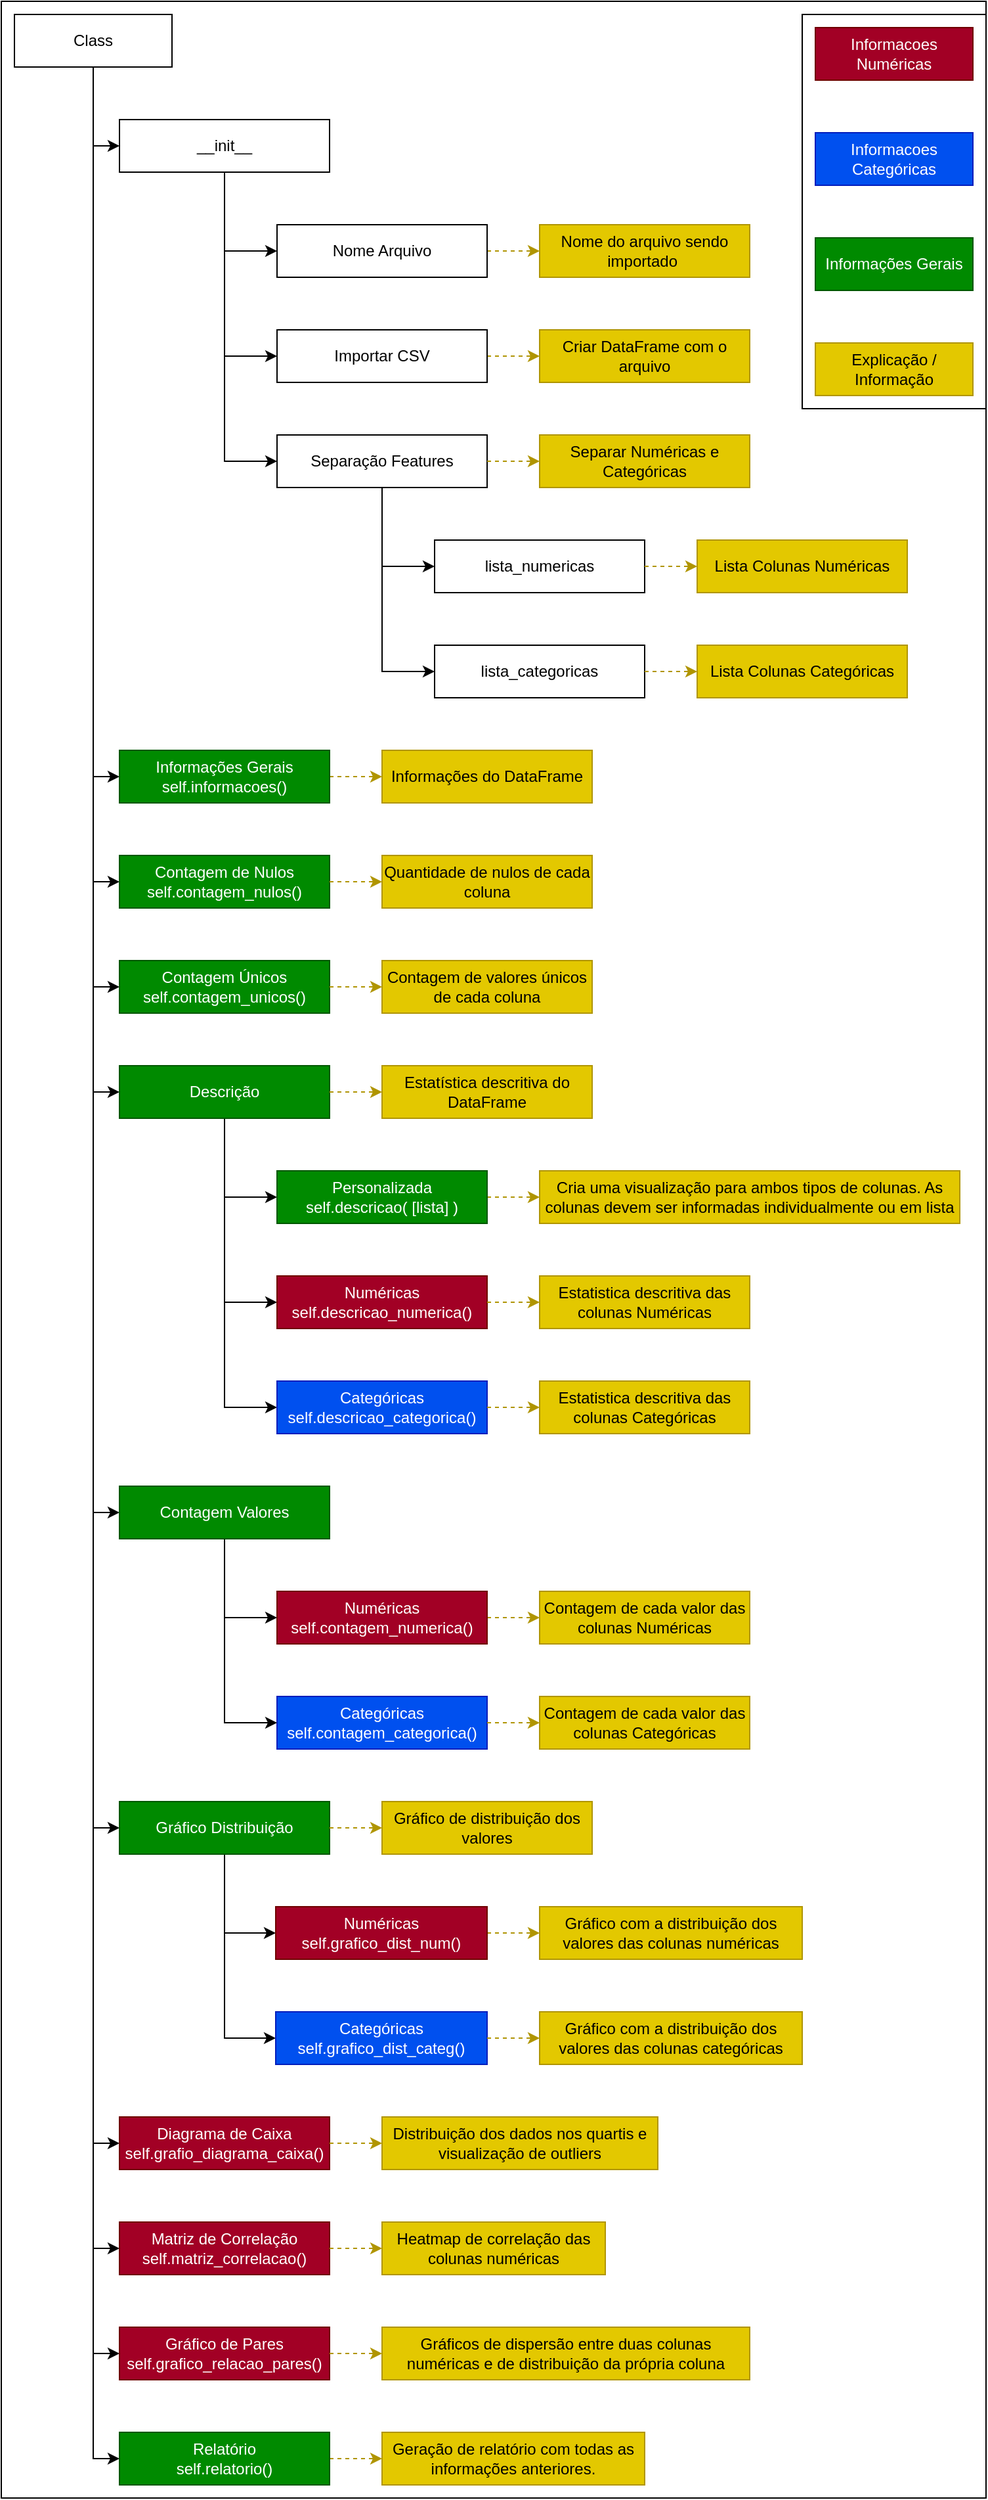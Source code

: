 <mxfile version="24.7.8">
  <diagram name="Page-1" id="e8NcMfRpyRCysMWZdbiD">
    <mxGraphModel dx="1420" dy="822" grid="1" gridSize="10" guides="1" tooltips="1" connect="1" arrows="1" fold="1" page="1" pageScale="1" pageWidth="827" pageHeight="1169" math="0" shadow="0">
      <root>
        <mxCell id="0" />
        <mxCell id="1" parent="0" />
        <mxCell id="BRTqTrgbiYK0Ruy9-HGk-61" value="" style="rounded=0;whiteSpace=wrap;html=1;fillColor=none;" vertex="1" parent="1">
          <mxGeometry x="30" y="30" width="750" height="1900" as="geometry" />
        </mxCell>
        <mxCell id="BRTqTrgbiYK0Ruy9-HGk-38" value="" style="edgeStyle=orthogonalEdgeStyle;rounded=0;orthogonalLoop=1;jettySize=auto;html=1;dashed=1;fillColor=#e3c800;strokeColor=#B09500;entryX=0;entryY=0.5;entryDx=0;entryDy=0;exitX=1;exitY=0.5;exitDx=0;exitDy=0;" edge="1" parent="1" source="BRTqTrgbiYK0Ruy9-HGk-36" target="BRTqTrgbiYK0Ruy9-HGk-37">
          <mxGeometry relative="1" as="geometry">
            <mxPoint x="389" y="1540" as="sourcePoint" />
            <mxPoint x="489" y="1570" as="targetPoint" />
          </mxGeometry>
        </mxCell>
        <mxCell id="_vq3Z08XX0XBP9HJLTH1-20" style="edgeStyle=orthogonalEdgeStyle;rounded=0;orthogonalLoop=1;jettySize=auto;html=1;entryX=0;entryY=0.5;entryDx=0;entryDy=0;exitX=0.5;exitY=1;exitDx=0;exitDy=0;" parent="1" source="TaPZH9mNPw8vO54X3EI6-1" target="_vq3Z08XX0XBP9HJLTH1-40" edge="1">
          <mxGeometry relative="1" as="geometry">
            <mxPoint x="50" y="280" as="sourcePoint" />
            <mxPoint x="160" y="1220" as="targetPoint" />
          </mxGeometry>
        </mxCell>
        <mxCell id="_vq3Z08XX0XBP9HJLTH1-30" style="edgeStyle=orthogonalEdgeStyle;rounded=0;orthogonalLoop=1;jettySize=auto;html=1;entryX=0;entryY=0.5;entryDx=0;entryDy=0;exitX=0.5;exitY=1;exitDx=0;exitDy=0;" parent="1" source="TaPZH9mNPw8vO54X3EI6-1" target="_vq3Z08XX0XBP9HJLTH1-27" edge="1">
          <mxGeometry relative="1" as="geometry">
            <mxPoint x="70" y="240" as="sourcePoint" />
          </mxGeometry>
        </mxCell>
        <mxCell id="MgwHLTYjM0skeYlXq_RX-8" style="edgeStyle=orthogonalEdgeStyle;rounded=0;orthogonalLoop=1;jettySize=auto;html=1;entryX=0;entryY=0.5;entryDx=0;entryDy=0;exitX=0.5;exitY=1;exitDx=0;exitDy=0;" parent="1" source="TaPZH9mNPw8vO54X3EI6-1" target="MgwHLTYjM0skeYlXq_RX-2" edge="1">
          <mxGeometry relative="1" as="geometry">
            <mxPoint x="50" y="130" as="sourcePoint" />
          </mxGeometry>
        </mxCell>
        <mxCell id="MgwHLTYjM0skeYlXq_RX-9" style="edgeStyle=orthogonalEdgeStyle;rounded=0;orthogonalLoop=1;jettySize=auto;html=1;entryX=0;entryY=0.5;entryDx=0;entryDy=0;exitX=0.5;exitY=1;exitDx=0;exitDy=0;" parent="1" source="TaPZH9mNPw8vO54X3EI6-1" target="_vq3Z08XX0XBP9HJLTH1-35" edge="1">
          <mxGeometry relative="1" as="geometry" />
        </mxCell>
        <mxCell id="BRTqTrgbiYK0Ruy9-HGk-10" style="edgeStyle=orthogonalEdgeStyle;rounded=0;orthogonalLoop=1;jettySize=auto;html=1;entryX=0;entryY=0.5;entryDx=0;entryDy=0;exitX=0.5;exitY=1;exitDx=0;exitDy=0;" edge="1" parent="1" source="TaPZH9mNPw8vO54X3EI6-1" target="BRTqTrgbiYK0Ruy9-HGk-9">
          <mxGeometry relative="1" as="geometry" />
        </mxCell>
        <mxCell id="BRTqTrgbiYK0Ruy9-HGk-14" style="edgeStyle=orthogonalEdgeStyle;rounded=0;orthogonalLoop=1;jettySize=auto;html=1;entryX=0;entryY=0.5;entryDx=0;entryDy=0;exitX=0.5;exitY=1;exitDx=0;exitDy=0;" edge="1" parent="1" source="TaPZH9mNPw8vO54X3EI6-1" target="BRTqTrgbiYK0Ruy9-HGk-13">
          <mxGeometry relative="1" as="geometry" />
        </mxCell>
        <mxCell id="BRTqTrgbiYK0Ruy9-HGk-32" style="edgeStyle=orthogonalEdgeStyle;rounded=0;orthogonalLoop=1;jettySize=auto;html=1;exitX=0.5;exitY=1;exitDx=0;exitDy=0;entryX=0;entryY=0.5;entryDx=0;entryDy=0;" edge="1" parent="1" source="TaPZH9mNPw8vO54X3EI6-1" target="BRTqTrgbiYK0Ruy9-HGk-31">
          <mxGeometry relative="1" as="geometry">
            <mxPoint x="30" y="300" as="targetPoint" />
          </mxGeometry>
        </mxCell>
        <mxCell id="BRTqTrgbiYK0Ruy9-HGk-45" style="edgeStyle=orthogonalEdgeStyle;rounded=0;orthogonalLoop=1;jettySize=auto;html=1;exitX=0.5;exitY=1;exitDx=0;exitDy=0;entryX=0;entryY=0.5;entryDx=0;entryDy=0;" edge="1" parent="1" source="TaPZH9mNPw8vO54X3EI6-1" target="BRTqTrgbiYK0Ruy9-HGk-44">
          <mxGeometry relative="1" as="geometry">
            <mxPoint x="60" y="280" as="targetPoint" />
            <mxPoint x="60" y="110" as="sourcePoint" />
          </mxGeometry>
        </mxCell>
        <mxCell id="BRTqTrgbiYK0Ruy9-HGk-52" style="edgeStyle=orthogonalEdgeStyle;rounded=0;orthogonalLoop=1;jettySize=auto;html=1;exitX=0.5;exitY=1;exitDx=0;exitDy=0;entryX=0;entryY=0.5;entryDx=0;entryDy=0;" edge="1" parent="1" source="TaPZH9mNPw8vO54X3EI6-1" target="BRTqTrgbiYK0Ruy9-HGk-49">
          <mxGeometry relative="1" as="geometry">
            <mxPoint x="50" y="280" as="targetPoint" />
            <mxPoint x="70" y="120" as="sourcePoint" />
          </mxGeometry>
        </mxCell>
        <mxCell id="BRTqTrgbiYK0Ruy9-HGk-54" style="edgeStyle=orthogonalEdgeStyle;rounded=0;orthogonalLoop=1;jettySize=auto;html=1;exitX=0.5;exitY=1;exitDx=0;exitDy=0;entryX=0;entryY=0.5;entryDx=0;entryDy=0;" edge="1" parent="1" source="TaPZH9mNPw8vO54X3EI6-1" target="BRTqTrgbiYK0Ruy9-HGk-53">
          <mxGeometry relative="1" as="geometry">
            <mxPoint x="50" y="280" as="targetPoint" />
          </mxGeometry>
        </mxCell>
        <mxCell id="BRTqTrgbiYK0Ruy9-HGk-58" style="edgeStyle=orthogonalEdgeStyle;rounded=0;orthogonalLoop=1;jettySize=auto;html=1;exitX=0.5;exitY=1;exitDx=0;exitDy=0;entryX=0;entryY=0.5;entryDx=0;entryDy=0;" edge="1" parent="1" source="TaPZH9mNPw8vO54X3EI6-1" target="BRTqTrgbiYK0Ruy9-HGk-57">
          <mxGeometry relative="1" as="geometry">
            <mxPoint x="60" y="270" as="targetPoint" />
          </mxGeometry>
        </mxCell>
        <mxCell id="TaPZH9mNPw8vO54X3EI6-1" value="Class" style="rounded=0;whiteSpace=wrap;html=1;" parent="1" vertex="1">
          <mxGeometry x="40" y="40" width="120" height="40" as="geometry" />
        </mxCell>
        <mxCell id="TaPZH9mNPw8vO54X3EI6-5" value="" style="edgeStyle=orthogonalEdgeStyle;rounded=0;orthogonalLoop=1;jettySize=auto;html=1;dashed=1;fillColor=#e3c800;strokeColor=#B09500;exitX=1;exitY=0.5;exitDx=0;exitDy=0;entryX=0;entryY=0.5;entryDx=0;entryDy=0;" parent="1" source="TaPZH9mNPw8vO54X3EI6-2" target="TaPZH9mNPw8vO54X3EI6-4" edge="1">
          <mxGeometry relative="1" as="geometry">
            <mxPoint x="410" y="240" as="sourcePoint" />
          </mxGeometry>
        </mxCell>
        <mxCell id="TaPZH9mNPw8vO54X3EI6-2" value="Importar CSV" style="rounded=0;whiteSpace=wrap;html=1;" parent="1" vertex="1">
          <mxGeometry x="240" y="280" width="160" height="40" as="geometry" />
        </mxCell>
        <mxCell id="TaPZH9mNPw8vO54X3EI6-4" value="Criar DataFrame com o arquivo" style="rounded=0;whiteSpace=wrap;html=1;fillColor=#e3c800;fontColor=#000000;strokeColor=#B09500;" parent="1" vertex="1">
          <mxGeometry x="440" y="280" width="160" height="40" as="geometry" />
        </mxCell>
        <mxCell id="BRTqTrgbiYK0Ruy9-HGk-5" style="edgeStyle=orthogonalEdgeStyle;rounded=0;orthogonalLoop=1;jettySize=auto;html=1;entryX=0;entryY=0.5;entryDx=0;entryDy=0;exitX=0.5;exitY=1;exitDx=0;exitDy=0;" edge="1" parent="1" source="TaPZH9mNPw8vO54X3EI6-6" target="_vq3Z08XX0XBP9HJLTH1-1">
          <mxGeometry relative="1" as="geometry">
            <mxPoint x="190" y="440" as="sourcePoint" />
          </mxGeometry>
        </mxCell>
        <mxCell id="BRTqTrgbiYK0Ruy9-HGk-6" style="edgeStyle=orthogonalEdgeStyle;rounded=0;orthogonalLoop=1;jettySize=auto;html=1;entryX=0;entryY=0.5;entryDx=0;entryDy=0;exitX=0.5;exitY=1;exitDx=0;exitDy=0;" edge="1" parent="1" source="TaPZH9mNPw8vO54X3EI6-6" target="_vq3Z08XX0XBP9HJLTH1-2">
          <mxGeometry relative="1" as="geometry" />
        </mxCell>
        <mxCell id="TaPZH9mNPw8vO54X3EI6-6" value="Separação Features" style="rounded=0;whiteSpace=wrap;html=1;" parent="1" vertex="1">
          <mxGeometry x="240" y="360" width="160" height="40" as="geometry" />
        </mxCell>
        <mxCell id="TaPZH9mNPw8vO54X3EI6-8" value="Separar Numéricas e Categóricas" style="rounded=0;whiteSpace=wrap;html=1;fillColor=#e3c800;fontColor=#000000;strokeColor=#B09500;" parent="1" vertex="1">
          <mxGeometry x="440" y="360" width="160" height="40" as="geometry" />
        </mxCell>
        <mxCell id="TaPZH9mNPw8vO54X3EI6-9" value="" style="edgeStyle=orthogonalEdgeStyle;rounded=0;orthogonalLoop=1;jettySize=auto;html=1;dashed=1;fillColor=#e3c800;strokeColor=#B09500;exitX=1;exitY=0.5;exitDx=0;exitDy=0;entryX=0;entryY=0.5;entryDx=0;entryDy=0;" parent="1" source="TaPZH9mNPw8vO54X3EI6-6" target="TaPZH9mNPw8vO54X3EI6-8" edge="1">
          <mxGeometry relative="1" as="geometry">
            <mxPoint x="330" y="310" as="sourcePoint" />
            <mxPoint x="490" y="450" as="targetPoint" />
          </mxGeometry>
        </mxCell>
        <mxCell id="_vq3Z08XX0XBP9HJLTH1-1" value="lista_numericas" style="rounded=0;whiteSpace=wrap;html=1;" parent="1" vertex="1">
          <mxGeometry x="360" y="440" width="160" height="40" as="geometry" />
        </mxCell>
        <mxCell id="_vq3Z08XX0XBP9HJLTH1-2" value="lista_categoricas" style="rounded=0;whiteSpace=wrap;html=1;" parent="1" vertex="1">
          <mxGeometry x="360" y="520" width="160" height="40" as="geometry" />
        </mxCell>
        <mxCell id="_vq3Z08XX0XBP9HJLTH1-13" value="Lista Colunas Numéricas" style="rounded=0;whiteSpace=wrap;html=1;fillColor=#e3c800;fontColor=#000000;strokeColor=#B09500;" parent="1" vertex="1">
          <mxGeometry x="560" y="440" width="160" height="40" as="geometry" />
        </mxCell>
        <mxCell id="_vq3Z08XX0XBP9HJLTH1-14" value="" style="edgeStyle=orthogonalEdgeStyle;rounded=0;orthogonalLoop=1;jettySize=auto;html=1;dashed=1;fillColor=#e3c800;strokeColor=#B09500;entryX=0;entryY=0.5;entryDx=0;entryDy=0;exitX=1;exitY=0.5;exitDx=0;exitDy=0;" parent="1" target="_vq3Z08XX0XBP9HJLTH1-13" edge="1" source="_vq3Z08XX0XBP9HJLTH1-1">
          <mxGeometry relative="1" as="geometry">
            <mxPoint x="450" y="430" as="sourcePoint" />
            <mxPoint x="570" y="530" as="targetPoint" />
          </mxGeometry>
        </mxCell>
        <mxCell id="_vq3Z08XX0XBP9HJLTH1-15" value="Lista Colunas Categóricas" style="rounded=0;whiteSpace=wrap;html=1;fillColor=#e3c800;fontColor=#000000;strokeColor=#B09500;" parent="1" vertex="1">
          <mxGeometry x="560" y="520" width="160" height="40" as="geometry" />
        </mxCell>
        <mxCell id="_vq3Z08XX0XBP9HJLTH1-16" value="" style="edgeStyle=orthogonalEdgeStyle;rounded=0;orthogonalLoop=1;jettySize=auto;html=1;dashed=1;fillColor=#e3c800;strokeColor=#B09500;entryX=0;entryY=0.5;entryDx=0;entryDy=0;exitX=1;exitY=0.5;exitDx=0;exitDy=0;" parent="1" target="_vq3Z08XX0XBP9HJLTH1-15" edge="1" source="_vq3Z08XX0XBP9HJLTH1-2">
          <mxGeometry relative="1" as="geometry">
            <mxPoint x="460" y="510" as="sourcePoint" />
            <mxPoint x="570" y="610" as="targetPoint" />
          </mxGeometry>
        </mxCell>
        <mxCell id="BRTqTrgbiYK0Ruy9-HGk-25" value="" style="edgeStyle=orthogonalEdgeStyle;rounded=0;orthogonalLoop=1;jettySize=auto;html=1;fillColor=#e3c800;strokeColor=#B09500;dashed=1;entryX=0;entryY=0.5;entryDx=0;entryDy=0;exitX=1;exitY=0.5;exitDx=0;exitDy=0;" edge="1" parent="1" source="_vq3Z08XX0XBP9HJLTH1-21" target="_vq3Z08XX0XBP9HJLTH1-24">
          <mxGeometry relative="1" as="geometry">
            <mxPoint x="420" y="1200" as="sourcePoint" />
            <mxPoint x="430" y="1220" as="targetPoint" />
          </mxGeometry>
        </mxCell>
        <mxCell id="_vq3Z08XX0XBP9HJLTH1-21" value="&lt;div&gt;Numéricas&lt;/div&gt;&lt;div&gt;self.contagem_numerica()&lt;br&gt;&lt;/div&gt;" style="rounded=0;whiteSpace=wrap;html=1;fillColor=#a20025;fontColor=#ffffff;strokeColor=#6F0000;" parent="1" vertex="1">
          <mxGeometry x="240" y="1240" width="160" height="40" as="geometry" />
        </mxCell>
        <mxCell id="_vq3Z08XX0XBP9HJLTH1-24" value="Contagem de cada valor das colunas Numéricas" style="rounded=0;whiteSpace=wrap;html=1;fillColor=#e3c800;fontColor=#000000;strokeColor=#B09500;" parent="1" vertex="1">
          <mxGeometry x="440" y="1240" width="160" height="40" as="geometry" />
        </mxCell>
        <mxCell id="_vq3Z08XX0XBP9HJLTH1-28" style="edgeStyle=orthogonalEdgeStyle;rounded=0;orthogonalLoop=1;jettySize=auto;html=1;entryX=0;entryY=0.5;entryDx=0;entryDy=0;exitX=0.5;exitY=1;exitDx=0;exitDy=0;" parent="1" source="_vq3Z08XX0XBP9HJLTH1-27" target="TaPZH9mNPw8vO54X3EI6-2" edge="1">
          <mxGeometry relative="1" as="geometry" />
        </mxCell>
        <mxCell id="_vq3Z08XX0XBP9HJLTH1-29" style="edgeStyle=orthogonalEdgeStyle;rounded=0;orthogonalLoop=1;jettySize=auto;html=1;entryX=0;entryY=0.5;entryDx=0;entryDy=0;exitX=0.5;exitY=1;exitDx=0;exitDy=0;" parent="1" source="_vq3Z08XX0XBP9HJLTH1-27" target="TaPZH9mNPw8vO54X3EI6-6" edge="1">
          <mxGeometry relative="1" as="geometry" />
        </mxCell>
        <mxCell id="BRTqTrgbiYK0Ruy9-HGk-2" style="edgeStyle=orthogonalEdgeStyle;rounded=0;orthogonalLoop=1;jettySize=auto;html=1;entryX=0;entryY=0.5;entryDx=0;entryDy=0;exitX=0.5;exitY=1;exitDx=0;exitDy=0;" edge="1" parent="1" source="_vq3Z08XX0XBP9HJLTH1-27" target="BRTqTrgbiYK0Ruy9-HGk-1">
          <mxGeometry relative="1" as="geometry">
            <mxPoint x="140" y="190" as="sourcePoint" />
          </mxGeometry>
        </mxCell>
        <mxCell id="_vq3Z08XX0XBP9HJLTH1-27" value="__init__" style="rounded=0;whiteSpace=wrap;html=1;" parent="1" vertex="1">
          <mxGeometry x="120" y="120" width="160" height="40" as="geometry" />
        </mxCell>
        <mxCell id="_vq3Z08XX0XBP9HJLTH1-35" value="Contagem de Nulos&lt;div&gt;self.contagem_nulos()&lt;/div&gt;" style="rounded=0;whiteSpace=wrap;html=1;fillColor=#008a00;fontColor=#ffffff;strokeColor=#005700;" parent="1" vertex="1">
          <mxGeometry x="120" y="680" width="160" height="40" as="geometry" />
        </mxCell>
        <mxCell id="_vq3Z08XX0XBP9HJLTH1-38" value="Quantidade de nulos de cada coluna" style="rounded=0;whiteSpace=wrap;html=1;fillColor=#e3c800;fontColor=#000000;strokeColor=#B09500;" parent="1" vertex="1">
          <mxGeometry x="320" y="680" width="160" height="40" as="geometry" />
        </mxCell>
        <mxCell id="_vq3Z08XX0XBP9HJLTH1-39" value="" style="edgeStyle=orthogonalEdgeStyle;rounded=0;orthogonalLoop=1;jettySize=auto;html=1;dashed=1;fillColor=#e3c800;strokeColor=#B09500;entryX=0;entryY=0.5;entryDx=0;entryDy=0;exitX=1;exitY=0.5;exitDx=0;exitDy=0;" parent="1" target="_vq3Z08XX0XBP9HJLTH1-38" edge="1" source="_vq3Z08XX0XBP9HJLTH1-35">
          <mxGeometry relative="1" as="geometry">
            <mxPoint x="290" y="730" as="sourcePoint" />
            <mxPoint x="370" y="770" as="targetPoint" />
          </mxGeometry>
        </mxCell>
        <mxCell id="_vq3Z08XX0XBP9HJLTH1-40" value="Contagem Únicos&lt;div&gt;self.contagem_unicos()&lt;/div&gt;" style="rounded=0;whiteSpace=wrap;html=1;fillColor=#008a00;fontColor=#ffffff;strokeColor=#005700;" parent="1" vertex="1">
          <mxGeometry x="120" y="760" width="160" height="40" as="geometry" />
        </mxCell>
        <mxCell id="_vq3Z08XX0XBP9HJLTH1-41" value="Contagem de valores únicos de cada coluna" style="rounded=0;whiteSpace=wrap;html=1;fillColor=#e3c800;fontColor=#000000;strokeColor=#B09500;" parent="1" vertex="1">
          <mxGeometry x="320" y="760" width="160" height="40" as="geometry" />
        </mxCell>
        <mxCell id="_vq3Z08XX0XBP9HJLTH1-42" value="" style="edgeStyle=orthogonalEdgeStyle;rounded=0;orthogonalLoop=1;jettySize=auto;html=1;dashed=1;fillColor=#e3c800;strokeColor=#B09500;entryX=0;entryY=0.5;entryDx=0;entryDy=0;exitX=1;exitY=0.5;exitDx=0;exitDy=0;" parent="1" target="_vq3Z08XX0XBP9HJLTH1-41" edge="1" source="_vq3Z08XX0XBP9HJLTH1-40">
          <mxGeometry relative="1" as="geometry">
            <mxPoint x="280" y="830" as="sourcePoint" />
            <mxPoint x="370" y="850" as="targetPoint" />
          </mxGeometry>
        </mxCell>
        <mxCell id="_vq3Z08XX0XBP9HJLTH1-43" value="&lt;div&gt;Categóricas&lt;/div&gt;&lt;div&gt;self.contagem_categorica()&lt;br&gt;&lt;/div&gt;" style="rounded=0;whiteSpace=wrap;html=1;fillColor=#0050ef;fontColor=#ffffff;strokeColor=#001DBC;" parent="1" vertex="1">
          <mxGeometry x="240" y="1320" width="160" height="40" as="geometry" />
        </mxCell>
        <mxCell id="_vq3Z08XX0XBP9HJLTH1-44" value="Contagem de cada valor das colunas Categóricas" style="rounded=0;whiteSpace=wrap;html=1;fillColor=#e3c800;fontColor=#000000;strokeColor=#B09500;" parent="1" vertex="1">
          <mxGeometry x="440" y="1320" width="160" height="40" as="geometry" />
        </mxCell>
        <mxCell id="_vq3Z08XX0XBP9HJLTH1-45" value="" style="edgeStyle=orthogonalEdgeStyle;rounded=0;orthogonalLoop=1;jettySize=auto;html=1;dashed=1;fillColor=#e3c800;strokeColor=#B09500;entryX=0;entryY=0.5;entryDx=0;entryDy=0;exitX=1;exitY=0.5;exitDx=0;exitDy=0;" parent="1" target="_vq3Z08XX0XBP9HJLTH1-44" edge="1" source="_vq3Z08XX0XBP9HJLTH1-43">
          <mxGeometry relative="1" as="geometry">
            <mxPoint x="390" y="1370" as="sourcePoint" />
            <mxPoint x="490" y="1410" as="targetPoint" />
          </mxGeometry>
        </mxCell>
        <mxCell id="BRTqTrgbiYK0Ruy9-HGk-42" style="edgeStyle=orthogonalEdgeStyle;rounded=0;orthogonalLoop=1;jettySize=auto;html=1;entryX=0;entryY=0.5;entryDx=0;entryDy=0;" edge="1" parent="1" source="MgwHLTYjM0skeYlXq_RX-2" target="BRTqTrgbiYK0Ruy9-HGk-36">
          <mxGeometry relative="1" as="geometry" />
        </mxCell>
        <mxCell id="BRTqTrgbiYK0Ruy9-HGk-43" style="edgeStyle=orthogonalEdgeStyle;rounded=0;orthogonalLoop=1;jettySize=auto;html=1;entryX=0;entryY=0.5;entryDx=0;entryDy=0;" edge="1" parent="1" source="MgwHLTYjM0skeYlXq_RX-2" target="BRTqTrgbiYK0Ruy9-HGk-39">
          <mxGeometry relative="1" as="geometry" />
        </mxCell>
        <mxCell id="MgwHLTYjM0skeYlXq_RX-2" value="Gráfico Distribuição" style="rounded=0;whiteSpace=wrap;html=1;fillColor=#008a00;fontColor=#ffffff;strokeColor=#005700;" parent="1" vertex="1">
          <mxGeometry x="120" y="1400" width="160" height="40" as="geometry" />
        </mxCell>
        <mxCell id="mS4xfOYdUZrDkrwLqn_w-1" value="Gráfico de distribuição dos valores" style="rounded=0;whiteSpace=wrap;html=1;fillColor=#e3c800;fontColor=#000000;strokeColor=#B09500;" parent="1" vertex="1">
          <mxGeometry x="320" y="1400" width="160" height="40" as="geometry" />
        </mxCell>
        <mxCell id="mS4xfOYdUZrDkrwLqn_w-2" value="" style="edgeStyle=orthogonalEdgeStyle;rounded=0;orthogonalLoop=1;jettySize=auto;html=1;dashed=1;fillColor=#e3c800;strokeColor=#B09500;entryX=0;entryY=0.5;entryDx=0;entryDy=0;exitX=1;exitY=0.5;exitDx=0;exitDy=0;" parent="1" target="mS4xfOYdUZrDkrwLqn_w-1" edge="1" source="MgwHLTYjM0skeYlXq_RX-2">
          <mxGeometry relative="1" as="geometry">
            <mxPoint x="340" y="1450" as="sourcePoint" />
            <mxPoint x="450" y="1560" as="targetPoint" />
          </mxGeometry>
        </mxCell>
        <mxCell id="BRTqTrgbiYK0Ruy9-HGk-4" style="edgeStyle=orthogonalEdgeStyle;rounded=0;orthogonalLoop=1;jettySize=auto;html=1;entryX=0;entryY=0.5;entryDx=0;entryDy=0;dashed=1;fillColor=#e3c800;strokeColor=#B09500;exitX=1;exitY=0.5;exitDx=0;exitDy=0;" edge="1" parent="1" source="BRTqTrgbiYK0Ruy9-HGk-1" target="BRTqTrgbiYK0Ruy9-HGk-3">
          <mxGeometry relative="1" as="geometry" />
        </mxCell>
        <mxCell id="BRTqTrgbiYK0Ruy9-HGk-1" value="Nome Arquivo" style="rounded=0;whiteSpace=wrap;html=1;" vertex="1" parent="1">
          <mxGeometry x="240" y="200" width="160" height="40" as="geometry" />
        </mxCell>
        <mxCell id="BRTqTrgbiYK0Ruy9-HGk-3" value="Nome do arquivo sendo importado&amp;nbsp;" style="rounded=0;whiteSpace=wrap;html=1;fillColor=#e3c800;fontColor=#000000;strokeColor=#B09500;" vertex="1" parent="1">
          <mxGeometry x="440" y="200" width="160" height="40" as="geometry" />
        </mxCell>
        <mxCell id="BRTqTrgbiYK0Ruy9-HGk-8" value="" style="group" vertex="1" connectable="0" parent="1">
          <mxGeometry x="640" y="40" width="140" height="300" as="geometry" />
        </mxCell>
        <mxCell id="_vq3Z08XX0XBP9HJLTH1-32" value="Informacoes Numéricas" style="rounded=0;whiteSpace=wrap;html=1;fillColor=#a20025;fontColor=#ffffff;strokeColor=#6F0000;" parent="BRTqTrgbiYK0Ruy9-HGk-8" vertex="1">
          <mxGeometry x="10" y="10" width="120" height="40" as="geometry" />
        </mxCell>
        <mxCell id="_vq3Z08XX0XBP9HJLTH1-33" value="Informacoes Categóricas" style="rounded=0;whiteSpace=wrap;html=1;fillColor=#0050ef;fontColor=#ffffff;strokeColor=#001DBC;" parent="BRTqTrgbiYK0Ruy9-HGk-8" vertex="1">
          <mxGeometry x="10" y="90" width="120" height="40" as="geometry" />
        </mxCell>
        <mxCell id="_vq3Z08XX0XBP9HJLTH1-34" value="Explicação / Informação" style="rounded=0;whiteSpace=wrap;html=1;fillColor=#e3c800;fontColor=#000000;strokeColor=#B09500;" parent="BRTqTrgbiYK0Ruy9-HGk-8" vertex="1">
          <mxGeometry x="10" y="250" width="120" height="40" as="geometry" />
        </mxCell>
        <mxCell id="mS4xfOYdUZrDkrwLqn_w-5" value="Informações Gerais" style="rounded=0;whiteSpace=wrap;html=1;fillColor=#008a00;fontColor=#ffffff;strokeColor=#005700;" parent="BRTqTrgbiYK0Ruy9-HGk-8" vertex="1">
          <mxGeometry x="10" y="170" width="120" height="40" as="geometry" />
        </mxCell>
        <mxCell id="BRTqTrgbiYK0Ruy9-HGk-7" value="" style="rounded=0;whiteSpace=wrap;html=1;fillColor=none;" vertex="1" parent="BRTqTrgbiYK0Ruy9-HGk-8">
          <mxGeometry width="140" height="300" as="geometry" />
        </mxCell>
        <mxCell id="BRTqTrgbiYK0Ruy9-HGk-12" style="edgeStyle=orthogonalEdgeStyle;rounded=0;orthogonalLoop=1;jettySize=auto;html=1;entryX=0;entryY=0.5;entryDx=0;entryDy=0;fillColor=#e3c800;strokeColor=#B09500;dashed=1;exitX=1;exitY=0.5;exitDx=0;exitDy=0;" edge="1" parent="1" source="BRTqTrgbiYK0Ruy9-HGk-9" target="BRTqTrgbiYK0Ruy9-HGk-11">
          <mxGeometry relative="1" as="geometry" />
        </mxCell>
        <mxCell id="BRTqTrgbiYK0Ruy9-HGk-9" value="Informações Gerais&lt;div&gt;self.informacoes()&lt;/div&gt;" style="rounded=0;whiteSpace=wrap;html=1;fillColor=#008a00;fontColor=#ffffff;strokeColor=#005700;" vertex="1" parent="1">
          <mxGeometry x="120" y="600" width="160" height="40" as="geometry" />
        </mxCell>
        <mxCell id="BRTqTrgbiYK0Ruy9-HGk-11" value="Informações do DataFrame" style="rounded=0;whiteSpace=wrap;html=1;fillColor=#e3c800;fontColor=#000000;strokeColor=#B09500;" vertex="1" parent="1">
          <mxGeometry x="320" y="600" width="160" height="40" as="geometry" />
        </mxCell>
        <mxCell id="BRTqTrgbiYK0Ruy9-HGk-20" style="edgeStyle=orthogonalEdgeStyle;rounded=0;orthogonalLoop=1;jettySize=auto;html=1;entryX=0;entryY=0.5;entryDx=0;entryDy=0;exitX=0.5;exitY=1;exitDx=0;exitDy=0;" edge="1" parent="1" source="BRTqTrgbiYK0Ruy9-HGk-13" target="BRTqTrgbiYK0Ruy9-HGk-17">
          <mxGeometry relative="1" as="geometry">
            <mxPoint x="260" y="880" as="sourcePoint" />
          </mxGeometry>
        </mxCell>
        <mxCell id="BRTqTrgbiYK0Ruy9-HGk-21" style="edgeStyle=orthogonalEdgeStyle;rounded=0;orthogonalLoop=1;jettySize=auto;html=1;entryX=0;entryY=0.5;entryDx=0;entryDy=0;exitX=0.5;exitY=1;exitDx=0;exitDy=0;" edge="1" parent="1" source="BRTqTrgbiYK0Ruy9-HGk-13" target="BRTqTrgbiYK0Ruy9-HGk-18">
          <mxGeometry relative="1" as="geometry">
            <mxPoint x="110" y="910" as="sourcePoint" />
          </mxGeometry>
        </mxCell>
        <mxCell id="BRTqTrgbiYK0Ruy9-HGk-22" style="edgeStyle=orthogonalEdgeStyle;rounded=0;orthogonalLoop=1;jettySize=auto;html=1;entryX=0;entryY=0.5;entryDx=0;entryDy=0;exitX=0.5;exitY=1;exitDx=0;exitDy=0;" edge="1" parent="1" source="BRTqTrgbiYK0Ruy9-HGk-13" target="BRTqTrgbiYK0Ruy9-HGk-19">
          <mxGeometry relative="1" as="geometry">
            <mxPoint x="130" y="950" as="sourcePoint" />
          </mxGeometry>
        </mxCell>
        <mxCell id="BRTqTrgbiYK0Ruy9-HGk-13" value="Descrição" style="rounded=0;whiteSpace=wrap;html=1;fillColor=#008a00;fontColor=#ffffff;strokeColor=#005700;" vertex="1" parent="1">
          <mxGeometry x="120" y="840" width="160" height="40" as="geometry" />
        </mxCell>
        <mxCell id="BRTqTrgbiYK0Ruy9-HGk-15" value="Estatística descritiva do DataFrame" style="rounded=0;whiteSpace=wrap;html=1;fillColor=#e3c800;fontColor=#000000;strokeColor=#B09500;" vertex="1" parent="1">
          <mxGeometry x="320" y="840" width="160" height="40" as="geometry" />
        </mxCell>
        <mxCell id="BRTqTrgbiYK0Ruy9-HGk-16" value="" style="edgeStyle=orthogonalEdgeStyle;rounded=0;orthogonalLoop=1;jettySize=auto;html=1;dashed=1;fillColor=#e3c800;strokeColor=#B09500;entryX=0;entryY=0.5;entryDx=0;entryDy=0;exitX=1;exitY=0.5;exitDx=0;exitDy=0;" edge="1" parent="1" target="BRTqTrgbiYK0Ruy9-HGk-15" source="BRTqTrgbiYK0Ruy9-HGk-13">
          <mxGeometry relative="1" as="geometry">
            <mxPoint x="270" y="880" as="sourcePoint" />
            <mxPoint x="370" y="930" as="targetPoint" />
          </mxGeometry>
        </mxCell>
        <mxCell id="BRTqTrgbiYK0Ruy9-HGk-26" style="edgeStyle=orthogonalEdgeStyle;rounded=0;orthogonalLoop=1;jettySize=auto;html=1;entryX=0;entryY=0.5;entryDx=0;entryDy=0;exitX=1;exitY=0.5;exitDx=0;exitDy=0;fillColor=#e3c800;strokeColor=#B09500;dashed=1;" edge="1" parent="1" source="BRTqTrgbiYK0Ruy9-HGk-17" target="BRTqTrgbiYK0Ruy9-HGk-23">
          <mxGeometry relative="1" as="geometry">
            <mxPoint x="350" y="970" as="sourcePoint" />
          </mxGeometry>
        </mxCell>
        <mxCell id="BRTqTrgbiYK0Ruy9-HGk-17" value="Personalizada&lt;div&gt;self.descricao( [lista] )&lt;/div&gt;" style="rounded=0;whiteSpace=wrap;html=1;fillColor=#008a00;fontColor=#ffffff;strokeColor=#005700;" vertex="1" parent="1">
          <mxGeometry x="240" y="920" width="160" height="40" as="geometry" />
        </mxCell>
        <mxCell id="BRTqTrgbiYK0Ruy9-HGk-18" value="Numéricas&lt;div&gt;self.descricao_numerica()&lt;/div&gt;" style="rounded=0;whiteSpace=wrap;html=1;fillColor=#a20025;fontColor=#ffffff;strokeColor=#6F0000;" vertex="1" parent="1">
          <mxGeometry x="240" y="1000" width="160" height="40" as="geometry" />
        </mxCell>
        <mxCell id="BRTqTrgbiYK0Ruy9-HGk-19" value="Categóricas&lt;div&gt;self.descricao_categorica()&lt;/div&gt;" style="rounded=0;whiteSpace=wrap;html=1;fillColor=#0050ef;fontColor=#ffffff;strokeColor=#001DBC;" vertex="1" parent="1">
          <mxGeometry x="240" y="1080" width="160" height="40" as="geometry" />
        </mxCell>
        <mxCell id="BRTqTrgbiYK0Ruy9-HGk-23" value="Cria uma visualização para ambos tipos de colunas. As colunas devem ser informadas individualmente ou em lista" style="rounded=0;whiteSpace=wrap;html=1;fillColor=#e3c800;fontColor=#000000;strokeColor=#B09500;" vertex="1" parent="1">
          <mxGeometry x="440" y="920" width="320" height="40" as="geometry" />
        </mxCell>
        <mxCell id="BRTqTrgbiYK0Ruy9-HGk-27" value="Estatistica descritiva das colunas Numéricas" style="rounded=0;whiteSpace=wrap;html=1;fillColor=#e3c800;fontColor=#000000;strokeColor=#B09500;" vertex="1" parent="1">
          <mxGeometry x="440" y="1000" width="160" height="40" as="geometry" />
        </mxCell>
        <mxCell id="BRTqTrgbiYK0Ruy9-HGk-28" style="edgeStyle=orthogonalEdgeStyle;rounded=0;orthogonalLoop=1;jettySize=auto;html=1;entryX=0;entryY=0.5;entryDx=0;entryDy=0;exitX=1;exitY=0.5;exitDx=0;exitDy=0;fillColor=#e3c800;strokeColor=#B09500;dashed=1;" edge="1" parent="1" source="BRTqTrgbiYK0Ruy9-HGk-18" target="BRTqTrgbiYK0Ruy9-HGk-27">
          <mxGeometry relative="1" as="geometry">
            <mxPoint x="330" y="950" as="sourcePoint" />
            <mxPoint x="410" y="950" as="targetPoint" />
          </mxGeometry>
        </mxCell>
        <mxCell id="BRTqTrgbiYK0Ruy9-HGk-29" style="edgeStyle=orthogonalEdgeStyle;rounded=0;orthogonalLoop=1;jettySize=auto;html=1;entryX=0;entryY=0.5;entryDx=0;entryDy=0;exitX=1;exitY=0.5;exitDx=0;exitDy=0;fillColor=#e3c800;strokeColor=#B09500;dashed=1;" edge="1" parent="1" source="BRTqTrgbiYK0Ruy9-HGk-19" target="BRTqTrgbiYK0Ruy9-HGk-30">
          <mxGeometry relative="1" as="geometry">
            <mxPoint x="340" y="960" as="sourcePoint" />
            <mxPoint x="420" y="960" as="targetPoint" />
          </mxGeometry>
        </mxCell>
        <mxCell id="BRTqTrgbiYK0Ruy9-HGk-30" value="Estatistica descritiva das colunas Categóricas" style="rounded=0;whiteSpace=wrap;html=1;fillColor=#e3c800;fontColor=#000000;strokeColor=#B09500;" vertex="1" parent="1">
          <mxGeometry x="440" y="1080" width="160" height="40" as="geometry" />
        </mxCell>
        <mxCell id="BRTqTrgbiYK0Ruy9-HGk-33" style="edgeStyle=orthogonalEdgeStyle;rounded=0;orthogonalLoop=1;jettySize=auto;html=1;entryX=0;entryY=0.5;entryDx=0;entryDy=0;exitX=0.5;exitY=1;exitDx=0;exitDy=0;" edge="1" parent="1" source="BRTqTrgbiYK0Ruy9-HGk-31" target="_vq3Z08XX0XBP9HJLTH1-21">
          <mxGeometry relative="1" as="geometry">
            <mxPoint x="130" y="1260" as="sourcePoint" />
          </mxGeometry>
        </mxCell>
        <mxCell id="BRTqTrgbiYK0Ruy9-HGk-34" style="edgeStyle=orthogonalEdgeStyle;rounded=0;orthogonalLoop=1;jettySize=auto;html=1;entryX=0;entryY=0.5;entryDx=0;entryDy=0;exitX=0.5;exitY=1;exitDx=0;exitDy=0;" edge="1" parent="1" source="BRTqTrgbiYK0Ruy9-HGk-31" target="_vq3Z08XX0XBP9HJLTH1-43">
          <mxGeometry relative="1" as="geometry">
            <mxPoint x="120" y="1240" as="sourcePoint" />
          </mxGeometry>
        </mxCell>
        <mxCell id="BRTqTrgbiYK0Ruy9-HGk-31" value="Contagem Valores" style="rounded=0;whiteSpace=wrap;html=1;fillColor=#008a00;fontColor=#ffffff;strokeColor=#005700;" vertex="1" parent="1">
          <mxGeometry x="120" y="1160" width="160" height="40" as="geometry" />
        </mxCell>
        <mxCell id="BRTqTrgbiYK0Ruy9-HGk-36" value="&lt;div&gt;Numéricas&lt;/div&gt;&lt;div&gt;self.grafico_dist_num()&lt;/div&gt;" style="rounded=0;whiteSpace=wrap;html=1;fillColor=#a20025;fontColor=#ffffff;strokeColor=#6F0000;" vertex="1" parent="1">
          <mxGeometry x="239" y="1480" width="161" height="40" as="geometry" />
        </mxCell>
        <mxCell id="BRTqTrgbiYK0Ruy9-HGk-37" value="Gráfico com a distribuição dos valores das colunas numéricas" style="rounded=0;whiteSpace=wrap;html=1;fillColor=#e3c800;fontColor=#000000;strokeColor=#B09500;" vertex="1" parent="1">
          <mxGeometry x="440" y="1480" width="200" height="40" as="geometry" />
        </mxCell>
        <mxCell id="BRTqTrgbiYK0Ruy9-HGk-39" value="&lt;div&gt;Categóricas&lt;/div&gt;&lt;div&gt;self.grafico_dist_categ()&lt;/div&gt;" style="rounded=0;whiteSpace=wrap;html=1;fillColor=#0050ef;fontColor=#ffffff;strokeColor=#001DBC;" vertex="1" parent="1">
          <mxGeometry x="239" y="1560" width="161" height="40" as="geometry" />
        </mxCell>
        <mxCell id="BRTqTrgbiYK0Ruy9-HGk-40" value="Gráfico com a distribuição dos valores das colunas categóricas" style="rounded=0;whiteSpace=wrap;html=1;fillColor=#e3c800;fontColor=#000000;strokeColor=#B09500;" vertex="1" parent="1">
          <mxGeometry x="440" y="1560" width="200" height="40" as="geometry" />
        </mxCell>
        <mxCell id="BRTqTrgbiYK0Ruy9-HGk-41" value="" style="edgeStyle=orthogonalEdgeStyle;rounded=0;orthogonalLoop=1;jettySize=auto;html=1;dashed=1;fillColor=#e3c800;strokeColor=#B09500;entryX=0;entryY=0.5;entryDx=0;entryDy=0;exitX=1;exitY=0.5;exitDx=0;exitDy=0;" edge="1" parent="1" source="BRTqTrgbiYK0Ruy9-HGk-39" target="BRTqTrgbiYK0Ruy9-HGk-40">
          <mxGeometry relative="1" as="geometry">
            <mxPoint x="389" y="1610" as="sourcePoint" />
            <mxPoint x="489" y="1650" as="targetPoint" />
          </mxGeometry>
        </mxCell>
        <mxCell id="BRTqTrgbiYK0Ruy9-HGk-44" value="&lt;div&gt;Diagrama de Caixa&lt;/div&gt;&lt;div&gt;self.grafio_diagrama_caixa()&lt;/div&gt;" style="rounded=0;whiteSpace=wrap;html=1;fillColor=#a20025;fontColor=#ffffff;strokeColor=#6F0000;" vertex="1" parent="1">
          <mxGeometry x="120" y="1640" width="160" height="40" as="geometry" />
        </mxCell>
        <mxCell id="BRTqTrgbiYK0Ruy9-HGk-47" value="Distribuição dos dados nos quartis e visualização de outliers" style="rounded=0;whiteSpace=wrap;html=1;fillColor=#e3c800;fontColor=#000000;strokeColor=#B09500;" vertex="1" parent="1">
          <mxGeometry x="320" y="1640" width="210" height="40" as="geometry" />
        </mxCell>
        <mxCell id="BRTqTrgbiYK0Ruy9-HGk-48" value="" style="edgeStyle=orthogonalEdgeStyle;rounded=0;orthogonalLoop=1;jettySize=auto;html=1;dashed=1;fillColor=#e3c800;strokeColor=#B09500;entryX=0;entryY=0.5;entryDx=0;entryDy=0;exitX=1;exitY=0.5;exitDx=0;exitDy=0;" edge="1" parent="1" target="BRTqTrgbiYK0Ruy9-HGk-47" source="BRTqTrgbiYK0Ruy9-HGk-44">
          <mxGeometry relative="1" as="geometry">
            <mxPoint x="270" y="1700" as="sourcePoint" />
            <mxPoint x="370" y="1730" as="targetPoint" />
          </mxGeometry>
        </mxCell>
        <mxCell id="BRTqTrgbiYK0Ruy9-HGk-49" value="&lt;div&gt;Matriz de Correlação&lt;/div&gt;&lt;div&gt;self.matriz_correlacao()&lt;/div&gt;" style="rounded=0;whiteSpace=wrap;html=1;fillColor=#a20025;fontColor=#ffffff;strokeColor=#6F0000;" vertex="1" parent="1">
          <mxGeometry x="120" y="1720" width="160" height="40" as="geometry" />
        </mxCell>
        <mxCell id="BRTqTrgbiYK0Ruy9-HGk-50" value="Heatmap de correlação das colunas numéricas" style="rounded=0;whiteSpace=wrap;html=1;fillColor=#e3c800;fontColor=#000000;strokeColor=#B09500;" vertex="1" parent="1">
          <mxGeometry x="320" y="1720" width="170" height="40" as="geometry" />
        </mxCell>
        <mxCell id="BRTqTrgbiYK0Ruy9-HGk-51" value="" style="edgeStyle=orthogonalEdgeStyle;rounded=0;orthogonalLoop=1;jettySize=auto;html=1;dashed=1;fillColor=#e3c800;strokeColor=#B09500;entryX=0;entryY=0.5;entryDx=0;entryDy=0;exitX=1;exitY=0.5;exitDx=0;exitDy=0;" edge="1" parent="1" source="BRTqTrgbiYK0Ruy9-HGk-49" target="BRTqTrgbiYK0Ruy9-HGk-50">
          <mxGeometry relative="1" as="geometry">
            <mxPoint x="270" y="1780" as="sourcePoint" />
            <mxPoint x="370" y="1810" as="targetPoint" />
          </mxGeometry>
        </mxCell>
        <mxCell id="BRTqTrgbiYK0Ruy9-HGk-53" value="&lt;div&gt;Gráfico de Pares&lt;/div&gt;&lt;div&gt;self.grafico_relacao_pares()&lt;/div&gt;" style="rounded=0;whiteSpace=wrap;html=1;fillColor=#a20025;fontColor=#ffffff;strokeColor=#6F0000;" vertex="1" parent="1">
          <mxGeometry x="120" y="1800" width="160" height="40" as="geometry" />
        </mxCell>
        <mxCell id="BRTqTrgbiYK0Ruy9-HGk-55" value="Gráficos de dispersão entre duas colunas numéricas e de distribuição da própria coluna" style="rounded=0;whiteSpace=wrap;html=1;fillColor=#e3c800;fontColor=#000000;strokeColor=#B09500;" vertex="1" parent="1">
          <mxGeometry x="320" y="1800" width="280" height="40" as="geometry" />
        </mxCell>
        <mxCell id="BRTqTrgbiYK0Ruy9-HGk-56" value="" style="edgeStyle=orthogonalEdgeStyle;rounded=0;orthogonalLoop=1;jettySize=auto;html=1;dashed=1;fillColor=#e3c800;strokeColor=#B09500;entryX=0;entryY=0.5;entryDx=0;entryDy=0;exitX=1;exitY=0.5;exitDx=0;exitDy=0;" edge="1" parent="1" source="BRTqTrgbiYK0Ruy9-HGk-53" target="BRTqTrgbiYK0Ruy9-HGk-55">
          <mxGeometry relative="1" as="geometry">
            <mxPoint x="250" y="1750" as="sourcePoint" />
            <mxPoint x="320" y="1750" as="targetPoint" />
          </mxGeometry>
        </mxCell>
        <mxCell id="BRTqTrgbiYK0Ruy9-HGk-60" style="edgeStyle=orthogonalEdgeStyle;rounded=0;orthogonalLoop=1;jettySize=auto;html=1;exitX=1;exitY=0.5;exitDx=0;exitDy=0;entryX=0;entryY=0.5;entryDx=0;entryDy=0;fillColor=#e3c800;strokeColor=#B09500;dashed=1;" edge="1" parent="1" source="BRTqTrgbiYK0Ruy9-HGk-57" target="BRTqTrgbiYK0Ruy9-HGk-59">
          <mxGeometry relative="1" as="geometry" />
        </mxCell>
        <mxCell id="BRTqTrgbiYK0Ruy9-HGk-57" value="Relatório&lt;div&gt;self.relatorio()&lt;/div&gt;" style="rounded=0;whiteSpace=wrap;html=1;fillColor=#008a00;fontColor=#ffffff;strokeColor=#005700;" vertex="1" parent="1">
          <mxGeometry x="120" y="1880" width="160" height="40" as="geometry" />
        </mxCell>
        <mxCell id="BRTqTrgbiYK0Ruy9-HGk-59" value="Geração de relatório com todas as informações anteriores." style="rounded=0;whiteSpace=wrap;html=1;fillColor=#e3c800;fontColor=#000000;strokeColor=#B09500;" vertex="1" parent="1">
          <mxGeometry x="320" y="1880" width="200" height="40" as="geometry" />
        </mxCell>
      </root>
    </mxGraphModel>
  </diagram>
</mxfile>
